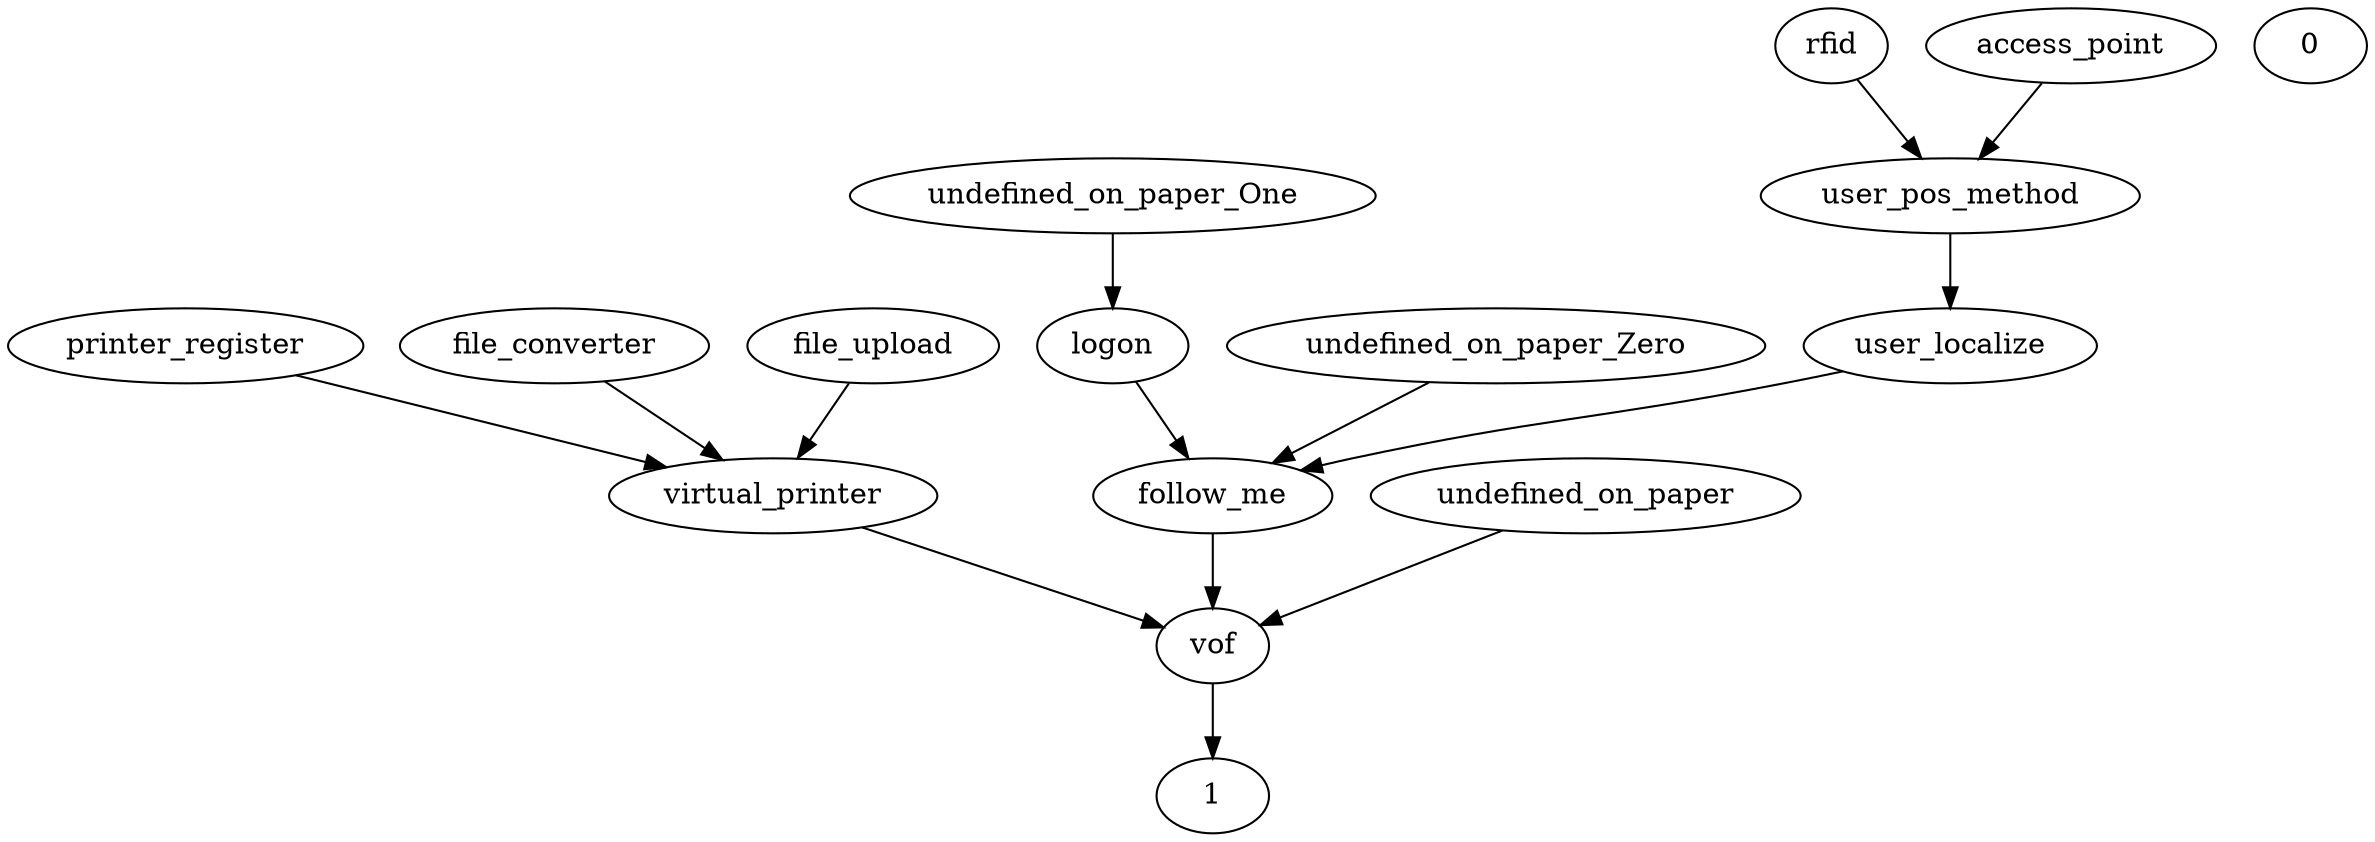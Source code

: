 digraph G {
  printer_register;
  logon;
  file_converter;
  undefined_on_paper_One;
  file_upload;
  user_pos_method;
  rfid;
  follow_me;
  vof;
  virtual_printer;
  undefined_on_paper_Zero;
  0;
  undefined_on_paper;
  user_localize;
  access_point;
  1;
  logon -> follow_me;
  follow_me -> vof;
  virtual_printer -> vof;
  access_point -> user_pos_method;
  vof -> 1;
  undefined_on_paper -> vof;
  undefined_on_paper_One -> logon;
  undefined_on_paper_Zero -> follow_me;
  file_upload -> virtual_printer;
  user_localize -> follow_me;
  user_pos_method -> user_localize;
  file_converter -> virtual_printer;
  rfid -> user_pos_method;
  printer_register -> virtual_printer;
}
